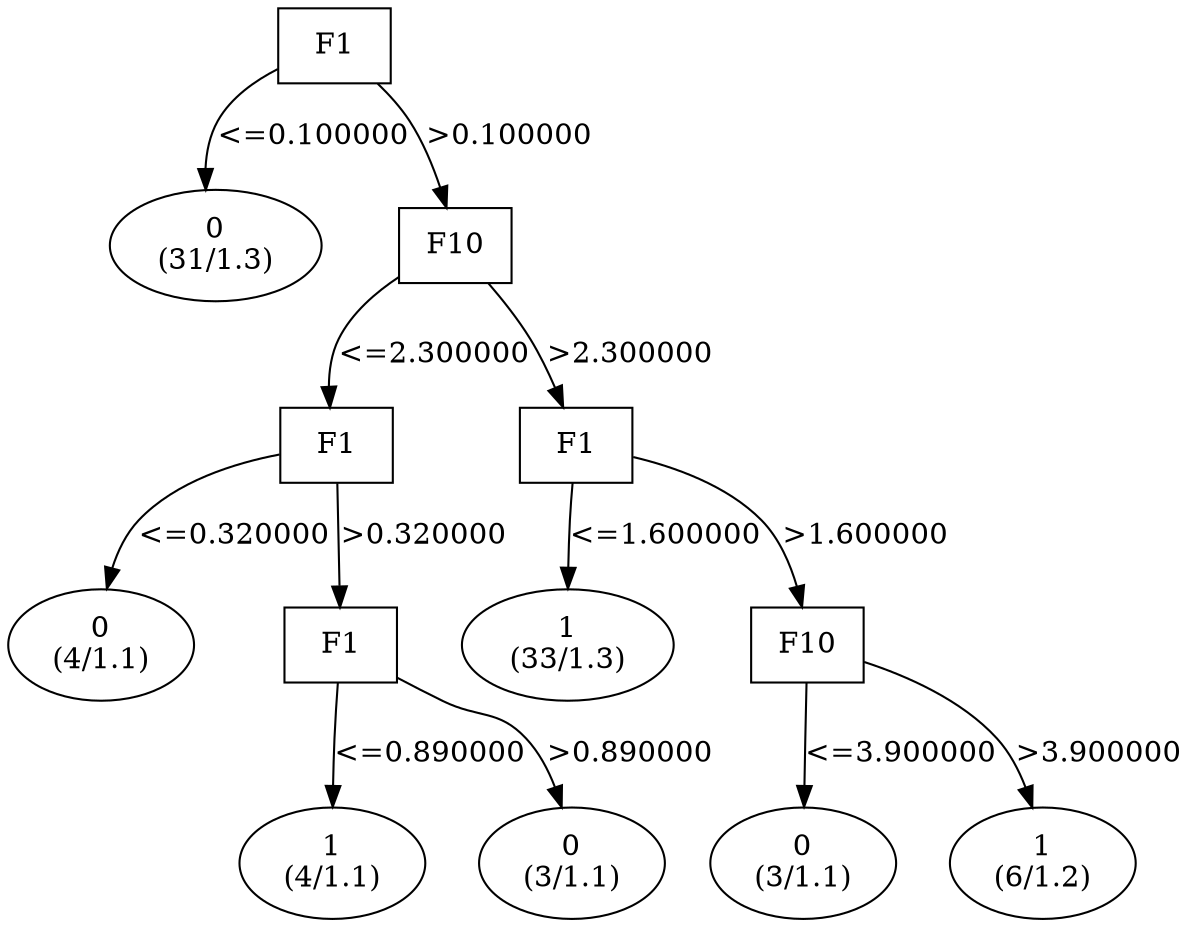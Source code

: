 digraph YaDT {
n0 [ shape=box, label="F1\n"]
n0 -> n1 [label="<=0.100000"]
n1 [ shape=ellipse, label="0\n(31/1.3)"]
n0 -> n2 [label=">0.100000"]
n2 [ shape=box, label="F10\n"]
n2 -> n3 [label="<=2.300000"]
n3 [ shape=box, label="F1\n"]
n3 -> n4 [label="<=0.320000"]
n4 [ shape=ellipse, label="0\n(4/1.1)"]
n3 -> n5 [label=">0.320000"]
n5 [ shape=box, label="F1\n"]
n5 -> n6 [label="<=0.890000"]
n6 [ shape=ellipse, label="1\n(4/1.1)"]
n5 -> n7 [label=">0.890000"]
n7 [ shape=ellipse, label="0\n(3/1.1)"]
n2 -> n10 [label=">2.300000"]
n10 [ shape=box, label="F1\n"]
n10 -> n11 [label="<=1.600000"]
n11 [ shape=ellipse, label="1\n(33/1.3)"]
n10 -> n12 [label=">1.600000"]
n12 [ shape=box, label="F10\n"]
n12 -> n13 [label="<=3.900000"]
n13 [ shape=ellipse, label="0\n(3/1.1)"]
n12 -> n14 [label=">3.900000"]
n14 [ shape=ellipse, label="1\n(6/1.2)"]
}
